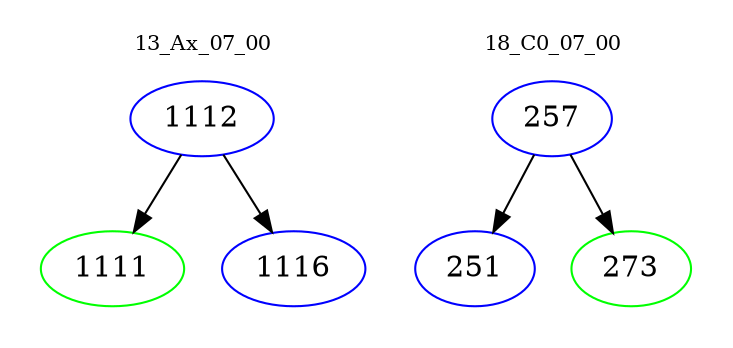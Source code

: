 digraph{
subgraph cluster_0 {
color = white
label = "13_Ax_07_00";
fontsize=10;
T0_1112 [label="1112", color="blue"]
T0_1112 -> T0_1111 [color="black"]
T0_1111 [label="1111", color="green"]
T0_1112 -> T0_1116 [color="black"]
T0_1116 [label="1116", color="blue"]
}
subgraph cluster_1 {
color = white
label = "18_C0_07_00";
fontsize=10;
T1_257 [label="257", color="blue"]
T1_257 -> T1_251 [color="black"]
T1_251 [label="251", color="blue"]
T1_257 -> T1_273 [color="black"]
T1_273 [label="273", color="green"]
}
}
